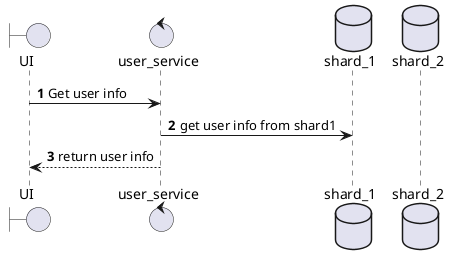 @startuml

boundary UI
control user_service
database shard_1
database shard_2


autonumber

' объявляем переменную, храняющую id пользователя
!$user_id=99

' объявляем переменную, храняющую условие шардирования
!$sharding_condition=100

UI->user_service: Get user info


!if ($user_id<sharding_condition)
    user_service->shard_1: get user info from shard1
!else 
    user_service->shard_2: get user info from shard2
!endif

user_service-->UI: return user info

@enduml